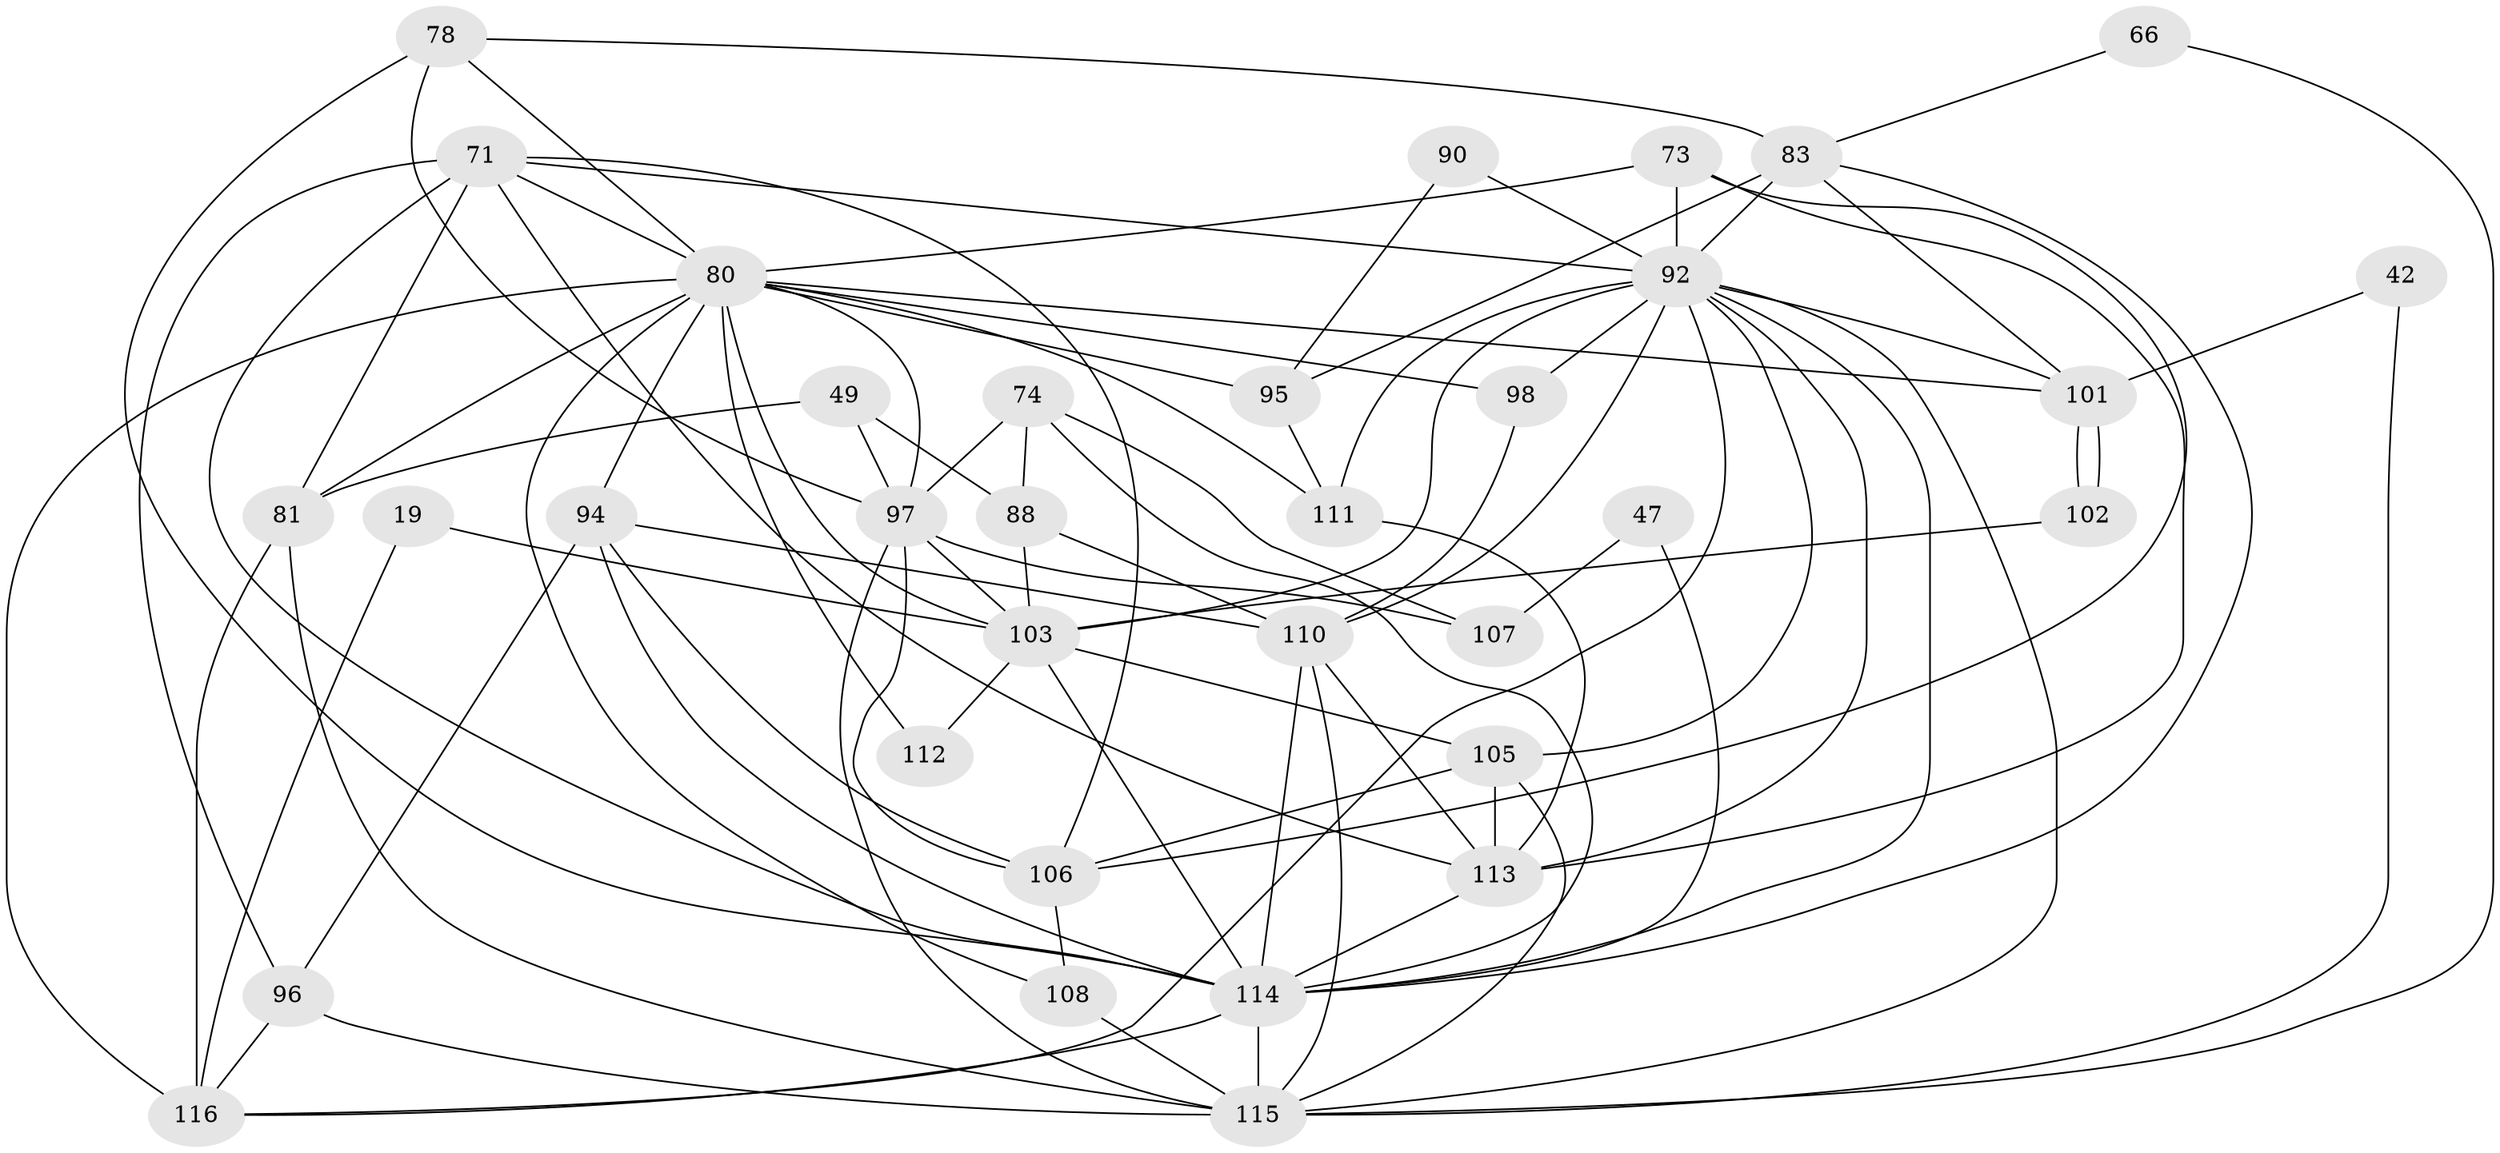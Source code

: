 // original degree distribution, {5: 0.1810344827586207, 4: 0.22413793103448276, 3: 0.2672413793103448, 2: 0.15517241379310345, 6: 0.12931034482758622, 8: 0.008620689655172414, 7: 0.034482758620689655}
// Generated by graph-tools (version 1.1) at 2025/54/03/04/25 21:54:25]
// undirected, 34 vertices, 91 edges
graph export_dot {
graph [start="1"]
  node [color=gray90,style=filled];
  19;
  42;
  47;
  49;
  66;
  71 [super="+16+22"];
  73 [super="+65"];
  74 [super="+26"];
  78 [super="+56"];
  80 [super="+72+14+79"];
  81 [super="+70+62"];
  83;
  88;
  90;
  92 [super="+84+76+34"];
  94 [super="+60+91"];
  95 [super="+68"];
  96 [super="+58+31"];
  97 [super="+52+64"];
  98 [super="+30"];
  101 [super="+75+54"];
  102 [super="+93"];
  103 [super="+8+77+85"];
  105;
  106 [super="+99"];
  107;
  108 [super="+23"];
  110 [super="+20+29+100+86"];
  111 [super="+63+69"];
  112;
  113 [super="+6+44+59"];
  114 [super="+12+87+89+109+50"];
  115 [super="+57+67"];
  116 [super="+104"];
  19 -- 103;
  19 -- 116;
  42 -- 101;
  42 -- 115;
  47 -- 114;
  47 -- 107;
  49 -- 88;
  49 -- 81;
  49 -- 97;
  66 -- 83;
  66 -- 115;
  71 -- 106;
  71 -- 80 [weight=2];
  71 -- 81 [weight=3];
  71 -- 96;
  71 -- 114;
  71 -- 113;
  71 -- 92;
  73 -- 80 [weight=2];
  73 -- 92 [weight=3];
  73 -- 113;
  73 -- 106 [weight=2];
  74 -- 88;
  74 -- 107 [weight=2];
  74 -- 114 [weight=3];
  74 -- 97;
  78 -- 83;
  78 -- 80 [weight=2];
  78 -- 114 [weight=2];
  78 -- 97;
  80 -- 116 [weight=3];
  80 -- 95;
  80 -- 97 [weight=4];
  80 -- 112;
  80 -- 98 [weight=2];
  80 -- 108;
  80 -- 103;
  80 -- 81;
  80 -- 94 [weight=2];
  80 -- 111;
  80 -- 101;
  81 -- 116 [weight=3];
  81 -- 115;
  83 -- 95 [weight=2];
  83 -- 101;
  83 -- 92;
  83 -- 114;
  88 -- 110 [weight=2];
  88 -- 103;
  90 -- 95;
  90 -- 92;
  92 -- 111 [weight=2];
  92 -- 110 [weight=4];
  92 -- 98 [weight=2];
  92 -- 103 [weight=2];
  92 -- 116 [weight=2];
  92 -- 115 [weight=2];
  92 -- 113 [weight=2];
  92 -- 105;
  92 -- 114;
  92 -- 101 [weight=3];
  94 -- 114;
  94 -- 96;
  94 -- 106;
  94 -- 110 [weight=2];
  95 -- 111;
  96 -- 115 [weight=2];
  96 -- 116;
  97 -- 103;
  97 -- 106 [weight=2];
  97 -- 107;
  97 -- 115 [weight=2];
  98 -- 110 [weight=2];
  101 -- 102 [weight=2];
  101 -- 102;
  102 -- 103;
  103 -- 114 [weight=3];
  103 -- 112;
  103 -- 105;
  105 -- 115;
  105 -- 113 [weight=2];
  105 -- 106;
  106 -- 108 [weight=2];
  108 -- 115 [weight=4];
  110 -- 114;
  110 -- 113 [weight=2];
  110 -- 115;
  111 -- 113 [weight=2];
  113 -- 114 [weight=2];
  114 -- 116;
  114 -- 115 [weight=9];
}
